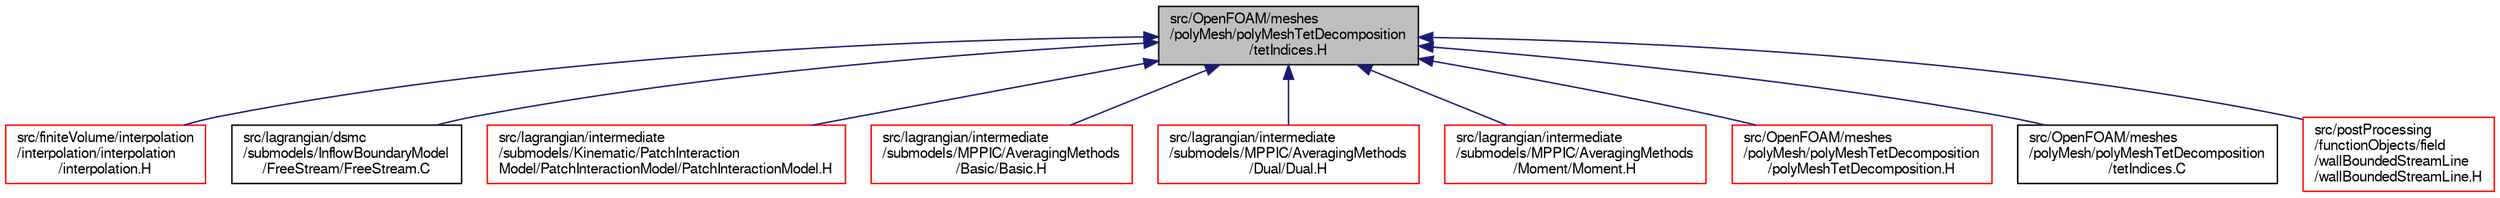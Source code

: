 digraph "src/OpenFOAM/meshes/polyMesh/polyMeshTetDecomposition/tetIndices.H"
{
  bgcolor="transparent";
  edge [fontname="FreeSans",fontsize="10",labelfontname="FreeSans",labelfontsize="10"];
  node [fontname="FreeSans",fontsize="10",shape=record];
  Node236 [label="src/OpenFOAM/meshes\l/polyMesh/polyMeshTetDecomposition\l/tetIndices.H",height=0.2,width=0.4,color="black", fillcolor="grey75", style="filled", fontcolor="black"];
  Node236 -> Node237 [dir="back",color="midnightblue",fontsize="10",style="solid",fontname="FreeSans"];
  Node237 [label="src/finiteVolume/interpolation\l/interpolation/interpolation\l/interpolation.H",height=0.2,width=0.4,color="red",URL="$a03764.html"];
  Node236 -> Node392 [dir="back",color="midnightblue",fontsize="10",style="solid",fontname="FreeSans"];
  Node392 [label="src/lagrangian/dsmc\l/submodels/InflowBoundaryModel\l/FreeStream/FreeStream.C",height=0.2,width=0.4,color="black",URL="$a05090.html"];
  Node236 -> Node393 [dir="back",color="midnightblue",fontsize="10",style="solid",fontname="FreeSans"];
  Node393 [label="src/lagrangian/intermediate\l/submodels/Kinematic/PatchInteraction\lModel/PatchInteractionModel/PatchInteractionModel.H",height=0.2,width=0.4,color="red",URL="$a05957.html"];
  Node236 -> Node408 [dir="back",color="midnightblue",fontsize="10",style="solid",fontname="FreeSans"];
  Node408 [label="src/lagrangian/intermediate\l/submodels/MPPIC/AveragingMethods\l/Basic/Basic.H",height=0.2,width=0.4,color="red",URL="$a06020.html"];
  Node236 -> Node411 [dir="back",color="midnightblue",fontsize="10",style="solid",fontname="FreeSans"];
  Node411 [label="src/lagrangian/intermediate\l/submodels/MPPIC/AveragingMethods\l/Dual/Dual.H",height=0.2,width=0.4,color="red",URL="$a06026.html"];
  Node236 -> Node413 [dir="back",color="midnightblue",fontsize="10",style="solid",fontname="FreeSans"];
  Node413 [label="src/lagrangian/intermediate\l/submodels/MPPIC/AveragingMethods\l/Moment/Moment.H",height=0.2,width=0.4,color="red",URL="$a06035.html"];
  Node236 -> Node415 [dir="back",color="midnightblue",fontsize="10",style="solid",fontname="FreeSans"];
  Node415 [label="src/OpenFOAM/meshes\l/polyMesh/polyMeshTetDecomposition\l/polyMeshTetDecomposition.H",height=0.2,width=0.4,color="red",URL="$a11657.html"];
  Node236 -> Node497 [dir="back",color="midnightblue",fontsize="10",style="solid",fontname="FreeSans"];
  Node497 [label="src/OpenFOAM/meshes\l/polyMesh/polyMeshTetDecomposition\l/tetIndices.C",height=0.2,width=0.4,color="black",URL="$a11660.html"];
  Node236 -> Node498 [dir="back",color="midnightblue",fontsize="10",style="solid",fontname="FreeSans"];
  Node498 [label="src/postProcessing\l/functionObjects/field\l/wallBoundedStreamLine\l/wallBoundedStreamLine.H",height=0.2,width=0.4,color="red",URL="$a13472.html"];
}
